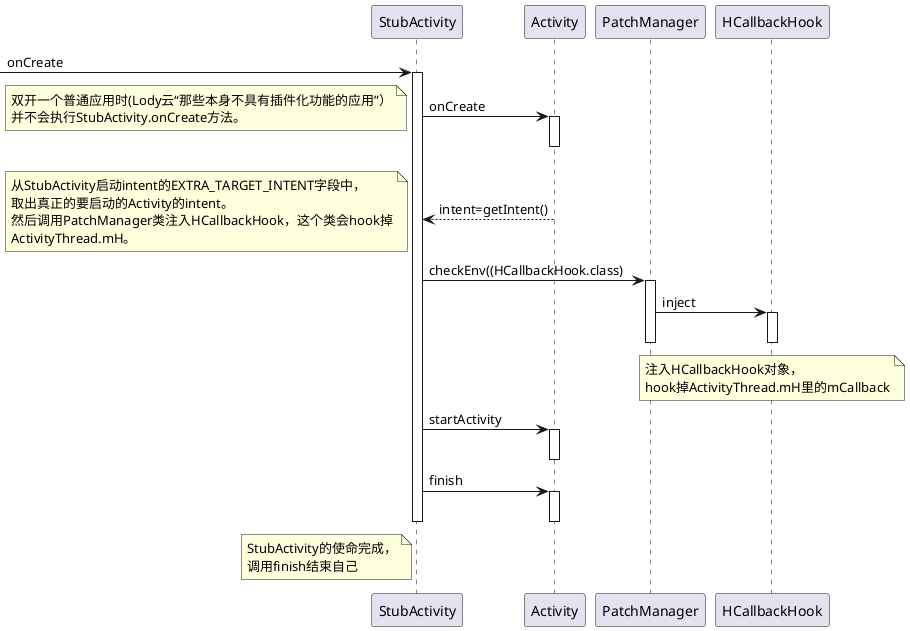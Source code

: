 @startuml

[-> StubActivity : onCreate

activate StubActivity
StubActivity -> Activity : onCreate
activate Activity
deactivate Activity

note left
双开一个普通应用时(Lody云“那些本身不具有插件化功能的应用”）
并不会执行StubActivity.onCreate方法。
endnote

StubActivity <-- Activity : intent=getIntent()
note left
从StubActivity启动intent的EXTRA_TARGET_INTENT字段中，
取出真正的要启动的Activity的intent。
然后调用PatchManager类注入HCallbackHook，这个类会hook掉
ActivityThread.mH。
endnote

StubActivity -> PatchManager : checkEnv((HCallbackHook.class)
activate PatchManager
    PatchManager -> HCallbackHook : inject
    activate HCallbackHook
    deactivate HCallbackHook
    note over HCallbackHook
        注入HCallbackHook对象，
        hook掉ActivityThread.mH里的mCallback
    endnote
deactivate PatchManager

StubActivity -> Activity : startActivity
activate Activity
deactivate Activity

StubActivity -> Activity : finish
activate Activity
deactivate Activity
note left StubActivity
    StubActivity的使命完成，
    调用finish结束自己
endnote

deactivate StubActivity

@enduml